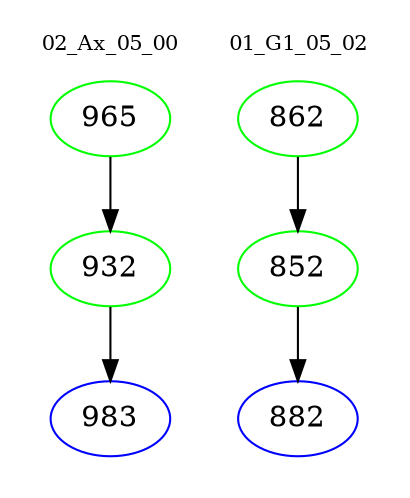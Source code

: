 digraph{
subgraph cluster_0 {
color = white
label = "02_Ax_05_00";
fontsize=10;
T0_965 [label="965", color="green"]
T0_965 -> T0_932 [color="black"]
T0_932 [label="932", color="green"]
T0_932 -> T0_983 [color="black"]
T0_983 [label="983", color="blue"]
}
subgraph cluster_1 {
color = white
label = "01_G1_05_02";
fontsize=10;
T1_862 [label="862", color="green"]
T1_862 -> T1_852 [color="black"]
T1_852 [label="852", color="green"]
T1_852 -> T1_882 [color="black"]
T1_882 [label="882", color="blue"]
}
}
